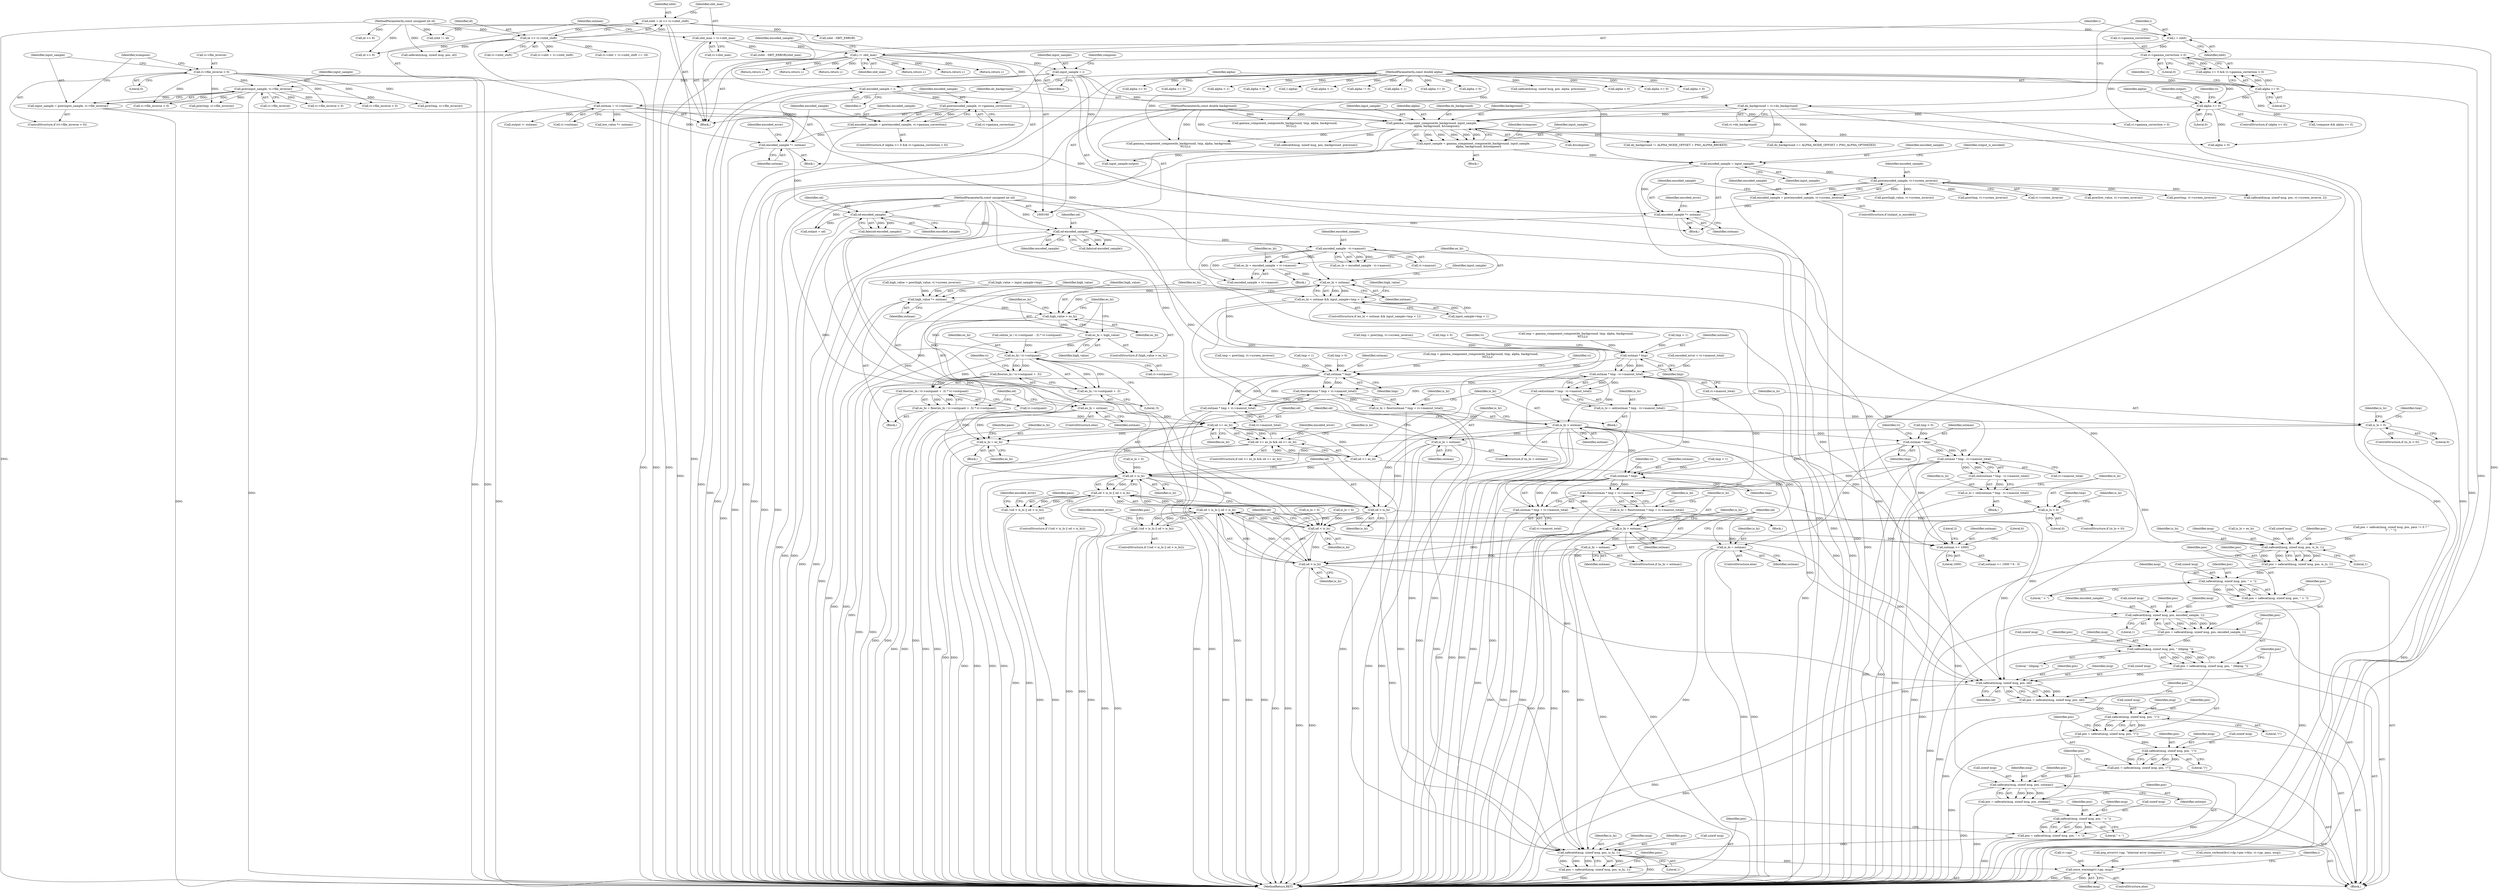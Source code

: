 digraph "0_Android_9d4853418ab2f754c2b63e091c29c5529b8b86ca_43@integer" {
"1000586" [label="(Call,es_hi = encoded_sample + vi->maxout)"];
"1000527" [label="(Call,encoded_sample - vi->maxout)"];
"1000403" [label="(Call,od-encoded_sample)"];
"1000164" [label="(MethodParameterIn,const unsigned int od)"];
"1000230" [label="(Call,od-encoded_sample)"];
"1000224" [label="(Call,encoded_sample *= outmax)"];
"1000183" [label="(Call,outmax = vi->outmax)"];
"1000217" [label="(Call,encoded_sample = pow(encoded_sample, vi->gamma_correction))"];
"1000219" [label="(Call,pow(encoded_sample, vi->gamma_correction))"];
"1000203" [label="(Call,encoded_sample = i)"];
"1000198" [label="(Call,i /= sbit_max)"];
"1000177" [label="(Call,sbit_max = vi->sbit_max)"];
"1000195" [label="(Call,i = isbit)"];
"1000169" [label="(Call,isbit = id >> vi->isbit_shift)"];
"1000171" [label="(Call,id >> vi->isbit_shift)"];
"1000163" [label="(MethodParameterIn,const unsigned int id)"];
"1000212" [label="(Call,vi->gamma_correction > 0)"];
"1000397" [label="(Call,encoded_sample *= outmax)"];
"1000390" [label="(Call,encoded_sample = pow(encoded_sample, vi->screen_inverse))"];
"1000392" [label="(Call,pow(encoded_sample, vi->screen_inverse))"];
"1000385" [label="(Call,encoded_sample = input_sample)"];
"1000308" [label="(Call,input_sample = gamma_component_compose(do_background, input_sample,\n            alpha, background, &tcompose))"];
"1000310" [label="(Call,gamma_component_compose(do_background, input_sample,\n            alpha, background, &tcompose))"];
"1000189" [label="(Call,do_background = vi->do_background)"];
"1000298" [label="(Call,input_sample = pow(input_sample, vi->file_inverse))"];
"1000300" [label="(Call,pow(input_sample, vi->file_inverse))"];
"1000264" [label="(Call,input_sample = i)"];
"1000293" [label="(Call,vi->file_inverse > 0)"];
"1000287" [label="(Call,alpha >= 0)"];
"1000209" [label="(Call,alpha >= 0)"];
"1000165" [label="(MethodParameterIn,const double alpha)"];
"1000166" [label="(MethodParameterIn,const double background)"];
"1000595" [label="(Call,es_hi < outmax)"];
"1000594" [label="(Call,es_hi < outmax && input_sample+tmp < 1)"];
"1000619" [label="(Call,high_value *= outmax)"];
"1000623" [label="(Call,high_value > es_hi)"];
"1000626" [label="(Call,es_hi = high_value)"];
"1000634" [label="(Call,es_hi / vi->outquant)"];
"1000632" [label="(Call,floor(es_hi / vi->outquant + .5))"];
"1000631" [label="(Call,floor(es_hi / vi->outquant + .5) * vi->outquant)"];
"1000629" [label="(Call,es_hi = floor(es_hi / vi->outquant + .5) * vi->outquant)"];
"1000652" [label="(Call,od <= es_hi)"];
"1000648" [label="(Call,od >= es_lo && od <= es_hi)"];
"1000676" [label="(Call,is_hi = es_hi)"];
"1001572" [label="(Call,safecatd(msg, sizeof msg, pos, is_hi, 1))"];
"1001570" [label="(Call,pos = safecatd(msg, sizeof msg, pos, is_hi, 1))"];
"1001586" [label="(Call,store_warning(vi->pp, msg))"];
"1000857" [label="(Call,od < is_lo)"];
"1000856" [label="(Call,od < is_lo || od > is_hi)"];
"1000855" [label="(Call,!(od < is_lo || od > is_hi))"];
"1000976" [label="(Call,od < is_lo || od > is_hi)"];
"1000975" [label="(Call,!(od < is_lo || od > is_hi))"];
"1000860" [label="(Call,od > is_hi)"];
"1000977" [label="(Call,od < is_lo)"];
"1000980" [label="(Call,od > is_hi)"];
"1001532" [label="(Call,safecatn(msg, sizeof msg, pos, od))"];
"1001530" [label="(Call,pos = safecatn(msg, sizeof msg, pos, od))"];
"1001540" [label="(Call,safecat(msg, sizeof msg, pos, \")\"))"];
"1001538" [label="(Call,pos = safecat(msg, sizeof msg, pos, \")\"))"];
"1001548" [label="(Call,safecat(msg, sizeof msg, pos, \"/\"))"];
"1001546" [label="(Call,pos = safecat(msg, sizeof msg, pos, \"/\"))"];
"1001556" [label="(Call,safecatn(msg, sizeof msg, pos, outmax))"];
"1001554" [label="(Call,pos = safecatn(msg, sizeof msg, pos, outmax))"];
"1001564" [label="(Call,safecat(msg, sizeof msg, pos, \" < \"))"];
"1001562" [label="(Call,pos = safecat(msg, sizeof msg, pos, \" < \"))"];
"1001498" [label="(Call,safecatd(msg, sizeof msg, pos, is_lo, 1))"];
"1001496" [label="(Call,pos = safecatd(msg, sizeof msg, pos, is_lo, 1))"];
"1001507" [label="(Call,safecat(msg, sizeof msg, pos, \" < \"))"];
"1001505" [label="(Call,pos = safecat(msg, sizeof msg, pos, \" < \"))"];
"1001515" [label="(Call,safecatd(msg, sizeof msg, pos, encoded_sample, 1))"];
"1001513" [label="(Call,pos = safecatd(msg, sizeof msg, pos, encoded_sample, 1))"];
"1001524" [label="(Call,safecat(msg, sizeof msg, pos, \" (libpng: \"))"];
"1001522" [label="(Call,pos = safecat(msg, sizeof msg, pos, \" (libpng: \"))"];
"1000633" [label="(Call,es_hi / vi->outquant + .5)"];
"1000644" [label="(Call,es_hi = outmax)"];
"1000763" [label="(Call,outmax * tmp)"];
"1000762" [label="(Call,outmax * tmp - vi->maxout_total)"];
"1000761" [label="(Call,ceil(outmax * tmp - vi->maxout_total))"];
"1000759" [label="(Call,is_lo = ceil(outmax * tmp - vi->maxout_total))"];
"1000770" [label="(Call,is_lo < 0)"];
"1000839" [label="(Call,floor(outmax * tmp + vi->maxout_total))"];
"1000837" [label="(Call,is_hi = floor(outmax * tmp + vi->maxout_total))"];
"1000848" [label="(Call,is_hi > outmax)"];
"1000851" [label="(Call,is_hi = outmax)"];
"1000922" [label="(Call,outmax * tmp)"];
"1000921" [label="(Call,outmax * tmp - vi->maxout_total)"];
"1000920" [label="(Call,ceil(outmax * tmp - vi->maxout_total))"];
"1000918" [label="(Call,is_lo = ceil(outmax * tmp - vi->maxout_total))"];
"1000929" [label="(Call,is_lo < 0)"];
"1000955" [label="(Call,floor(outmax * tmp + vi->maxout_total))"];
"1000953" [label="(Call,is_hi = floor(outmax * tmp + vi->maxout_total))"];
"1000964" [label="(Call,is_hi > outmax)"];
"1000967" [label="(Call,is_hi = outmax)"];
"1001005" [label="(Call,outmax >= 1000)"];
"1000956" [label="(Call,outmax * tmp + vi->maxout_total)"];
"1000957" [label="(Call,outmax * tmp)"];
"1000971" [label="(Call,is_hi = outmax)"];
"1000840" [label="(Call,outmax * tmp + vi->maxout_total)"];
"1000841" [label="(Call,outmax * tmp)"];
"1001505" [label="(Call,pos = safecat(msg, sizeof msg, pos, \" < \"))"];
"1000612" [label="(Call,high_value = pow(high_value, vi->screen_inverse))"];
"1000598" [label="(Call,input_sample+tmp < 1)"];
"1000979" [label="(Identifier,is_lo)"];
"1000191" [label="(Call,vi->do_background)"];
"1001112" [label="(Call,isbit != id)"];
"1000639" [label="(Literal,.5)"];
"1001520" [label="(Identifier,encoded_sample)"];
"1001591" [label="(Return,return i;)"];
"1000830" [label="(Call,tmp = pow(tmp, vi->screen_inverse))"];
"1000963" [label="(ControlStructure,if (is_hi > outmax))"];
"1000196" [label="(Identifier,i)"];
"1000391" [label="(Identifier,encoded_sample)"];
"1001004" [label="(Call,outmax >= 1000 ? 6 : 3)"];
"1000614" [label="(Call,pow(high_value, vi->screen_inverse))"];
"1001047" [label="(Call,alpha < 1)"];
"1000183" [label="(Call,outmax = vi->outmax)"];
"1000212" [label="(Call,vi->gamma_correction > 0)"];
"1000436" [label="(Return,return i;)"];
"1000306" [label="(Identifier,tcompose)"];
"1000734" [label="(Call,tmp = gamma_component_compose(do_background, tmp, alpha, background,\n               NULL))"];
"1000674" [label="(Identifier,is_lo)"];
"1000300" [label="(Call,pow(input_sample, vi->file_inverse))"];
"1000847" [label="(ControlStructure,if (is_hi > outmax))"];
"1001542" [label="(Call,sizeof msg)"];
"1000759" [label="(Call,is_lo = ceil(outmax * tmp - vi->maxout_total))"];
"1000959" [label="(Identifier,tmp)"];
"1000961" [label="(Identifier,vi)"];
"1000621" [label="(Identifier,outmax)"];
"1000636" [label="(Call,vi->outquant)"];
"1000986" [label="(Identifier,encoded_error)"];
"1001515" [label="(Call,safecatd(msg, sizeof msg, pos, encoded_sample, 1))"];
"1000367" [label="(Call,alpha > 0)"];
"1000968" [label="(Identifier,is_hi)"];
"1000167" [label="(Block,)"];
"1000205" [label="(Identifier,i)"];
"1000318" [label="(Identifier,tcompose)"];
"1000971" [label="(Call,is_hi = outmax)"];
"1000164" [label="(MethodParameterIn,const unsigned int od)"];
"1000190" [label="(Identifier,do_background)"];
"1001587" [label="(Call,vi->pp)"];
"1000221" [label="(Call,vi->gamma_correction)"];
"1001586" [label="(Call,store_warning(vi->pp, msg))"];
"1000975" [label="(Call,!(od < is_lo || od > is_hi))"];
"1000662" [label="(Return,return i;)"];
"1000387" [label="(Identifier,input_sample)"];
"1000762" [label="(Call,outmax * tmp - vi->maxout_total)"];
"1000302" [label="(Call,vi->file_inverse)"];
"1000773" [label="(Call,is_lo = 0)"];
"1000424" [label="(Call,encoded_error < vi->maxout_total)"];
"1001593" [label="(MethodReturn,RET)"];
"1000622" [label="(ControlStructure,if (high_value > es_hi))"];
"1001266" [label="(Call,safecatd(msg, sizeof msg, pos, background, precision))"];
"1000957" [label="(Call,outmax * tmp)"];
"1000169" [label="(Call,isbit = id >> vi->isbit_shift)"];
"1000827" [label="(Call,tmp < 1)"];
"1000861" [label="(Identifier,od)"];
"1000926" [label="(Identifier,vi)"];
"1000650" [label="(Identifier,od)"];
"1000195" [label="(Call,i = isbit)"];
"1001569" [label="(Literal,\" < \")"];
"1000866" [label="(Identifier,encoded_error)"];
"1000218" [label="(Identifier,encoded_sample)"];
"1000325" [label="(Call,output /= outmax)"];
"1001513" [label="(Call,pos = safecatd(msg, sizeof msg, pos, encoded_sample, 1))"];
"1001517" [label="(Call,sizeof msg)"];
"1000914" [label="(Call,tmp > 0)"];
"1000832" [label="(Call,pow(tmp, vi->screen_inverse))"];
"1000953" [label="(Call,is_hi = floor(outmax * tmp + vi->maxout_total))"];
"1000197" [label="(Identifier,isbit)"];
"1000749" [label="(Call,tmp < 1)"];
"1000265" [label="(Identifier,input_sample)"];
"1001536" [label="(Identifier,pos)"];
"1000760" [label="(Identifier,is_lo)"];
"1000848" [label="(Call,is_hi > outmax)"];
"1000672" [label="(Block,)"];
"1000859" [label="(Identifier,is_lo)"];
"1000838" [label="(Identifier,is_hi)"];
"1000918" [label="(Call,is_lo = ceil(outmax * tmp - vi->maxout_total))"];
"1000908" [label="(Call,id >> 8)"];
"1000210" [label="(Identifier,alpha)"];
"1000593" [label="(ControlStructure,if (es_hi < outmax && input_sample+tmp < 1))"];
"1000943" [label="(Call,id >> 8)"];
"1000928" [label="(ControlStructure,if (is_lo < 0))"];
"1000404" [label="(Identifier,od)"];
"1000178" [label="(Identifier,sbit_max)"];
"1000658" [label="(Identifier,encoded_error)"];
"1000952" [label="(Block,)"];
"1001288" [label="(Call,1-alpha)"];
"1001522" [label="(Call,pos = safecat(msg, sizeof msg, pos, \" (libpng: \"))"];
"1001568" [label="(Identifier,pos)"];
"1001577" [label="(Identifier,is_hi)"];
"1000171" [label="(Call,id >> vi->isbit_shift)"];
"1000362" [label="(Call,alpha < 1)"];
"1000764" [label="(Identifier,outmax)"];
"1000405" [label="(Identifier,encoded_sample)"];
"1000678" [label="(Identifier,es_hi)"];
"1001531" [label="(Identifier,pos)"];
"1000851" [label="(Call,is_hi = outmax)"];
"1000393" [label="(Identifier,encoded_sample)"];
"1000923" [label="(Identifier,outmax)"];
"1000266" [label="(Identifier,i)"];
"1000179" [label="(Call,vi->sbit_max)"];
"1000394" [label="(Call,vi->screen_inverse)"];
"1000931" [label="(Literal,0)"];
"1000654" [label="(Identifier,es_hi)"];
"1000229" [label="(Call,fabs(od-encoded_sample))"];
"1000529" [label="(Call,vi->maxout)"];
"1000605" [label="(Call,high_value = input_sample+tmp)"];
"1000625" [label="(Identifier,es_hi)"];
"1001504" [label="(Literal,1)"];
"1000390" [label="(Call,encoded_sample = pow(encoded_sample, vi->screen_inverse))"];
"1000917" [label="(Block,)"];
"1000312" [label="(Identifier,input_sample)"];
"1001191" [label="(Call,vi->file_inverse > 0)"];
"1001511" [label="(Identifier,pos)"];
"1001541" [label="(Identifier,msg)"];
"1000853" [label="(Identifier,outmax)"];
"1001483" [label="(Call,pos = safecat(msg, sizeof msg, pos, pass != 0 ? \"\n\t\" : \" \"))"];
"1001498" [label="(Call,safecatd(msg, sizeof msg, pos, is_lo, 1))"];
"1000293" [label="(Call,vi->file_inverse > 0)"];
"1000676" [label="(Call,is_hi = es_hi)"];
"1000570" [label="(Call,ceil(es_lo / vi->outquant - .5) * vi->outquant)"];
"1000185" [label="(Call,vi->outmax)"];
"1001563" [label="(Identifier,pos)"];
"1001506" [label="(Identifier,pos)"];
"1000288" [label="(Identifier,alpha)"];
"1001007" [label="(Literal,1000)"];
"1000649" [label="(Call,od >= es_lo)"];
"1000177" [label="(Call,sbit_max = vi->sbit_max)"];
"1000925" [label="(Call,vi->maxout_total)"];
"1000286" [label="(ControlStructure,if (alpha >= 0))"];
"1001562" [label="(Call,pos = safecat(msg, sizeof msg, pos, \" < \"))"];
"1000309" [label="(Identifier,input_sample)"];
"1000323" [label="(Identifier,output)"];
"1000752" [label="(Call,tmp = pow(tmp, vi->screen_inverse))"];
"1000399" [label="(Identifier,outmax)"];
"1000746" [label="(Call,tmp > 0)"];
"1000597" [label="(Identifier,outmax)"];
"1001556" [label="(Call,safecatn(msg, sizeof msg, pos, outmax))"];
"1000217" [label="(Call,encoded_sample = pow(encoded_sample, vi->gamma_correction))"];
"1000921" [label="(Call,outmax * tmp - vi->maxout_total)"];
"1000224" [label="(Call,encoded_sample *= outmax)"];
"1000999" [label="(Identifier,pos)"];
"1000295" [label="(Identifier,vi)"];
"1001065" [label="(Call,alpha != 0)"];
"1000225" [label="(Identifier,encoded_sample)"];
"1001060" [label="(Call,alpha < 1)"];
"1000774" [label="(Identifier,is_lo)"];
"1000201" [label="(Block,)"];
"1000606" [label="(Identifier,high_value)"];
"1001503" [label="(Identifier,is_lo)"];
"1001044" [label="(Call,alpha >= 0)"];
"1000558" [label="(Call,low_value *= outmax)"];
"1001571" [label="(Identifier,pos)"];
"1000648" [label="(Call,od >= es_lo && od <= es_hi)"];
"1000264" [label="(Call,input_sample = i)"];
"1000922" [label="(Call,outmax * tmp)"];
"1001075" [label="(Call,png_error(vi->pp, \"internal error (compose)\"))"];
"1000310" [label="(Call,gamma_component_compose(do_background, input_sample,\n            alpha, background, &tcompose))"];
"1001057" [label="(Call,alpha > 0)"];
"1000932" [label="(Call,is_lo = 0)"];
"1000977" [label="(Call,od < is_lo)"];
"1000586" [label="(Call,es_hi = encoded_sample + vi->maxout)"];
"1001548" [label="(Call,safecat(msg, sizeof msg, pos, \"/\"))"];
"1001009" [label="(Literal,3)"];
"1000388" [label="(ControlStructure,if (output_is_encoded))"];
"1000766" [label="(Call,vi->maxout_total)"];
"1000653" [label="(Identifier,od)"];
"1000936" [label="(Call,is_lo = 0)"];
"1001496" [label="(Call,pos = safecatd(msg, sizeof msg, pos, is_lo, 1))"];
"1000980" [label="(Call,od > is_hi)"];
"1000857" [label="(Call,od < is_lo)"];
"1000262" [label="(Block,)"];
"1001391" [label="(Call,!compose && alpha >= 0)"];
"1000289" [label="(Literal,0)"];
"1001499" [label="(Identifier,msg)"];
"1001469" [label="(Call,store_verbose(&vi->dp->pm->this, vi->pp, pass, msg))"];
"1000341" [label="(Call,do_background != ALPHA_MODE_OFFSET + PNG_ALPHA_BROKEN)"];
"1000631" [label="(Call,floor(es_hi / vi->outquant + .5) * vi->outquant)"];
"1000173" [label="(Call,vi->isbit_shift)"];
"1000301" [label="(Identifier,input_sample)"];
"1001553" [label="(Literal,\"/\")"];
"1000336" [label="(Call,alpha < 0)"];
"1000970" [label="(ControlStructure,else)"];
"1000837" [label="(Call,is_hi = floor(outmax * tmp + vi->maxout_total))"];
"1000972" [label="(Identifier,is_hi)"];
"1000919" [label="(Identifier,is_lo)"];
"1000624" [label="(Identifier,high_value)"];
"1000219" [label="(Call,pow(encoded_sample, vi->gamma_correction))"];
"1000824" [label="(Call,tmp > 0)"];
"1001519" [label="(Identifier,pos)"];
"1000357" [label="(Call,do_background == ALPHA_MODE_OFFSET + PNG_ALPHA_OPTIMIZED)"];
"1000163" [label="(MethodParameterIn,const unsigned int id)"];
"1000673" [label="(Call,is_lo = es_lo)"];
"1000960" [label="(Call,vi->maxout_total)"];
"1000392" [label="(Call,pow(encoded_sample, vi->screen_inverse))"];
"1000954" [label="(Identifier,is_hi)"];
"1001555" [label="(Identifier,pos)"];
"1000232" [label="(Identifier,encoded_sample)"];
"1001530" [label="(Call,pos = safecatn(msg, sizeof msg, pos, od))"];
"1000297" [label="(Literal,0)"];
"1000772" [label="(Literal,0)"];
"1000854" [label="(ControlStructure,if (!(od < is_lo || od > is_hi)))"];
"1000398" [label="(Identifier,encoded_sample)"];
"1000230" [label="(Call,od-encoded_sample)"];
"1001516" [label="(Identifier,msg)"];
"1000172" [label="(Identifier,id)"];
"1001235" [label="(Call,safecatd(msg, sizeof msg, pos, alpha, precision))"];
"1000964" [label="(Call,is_hi > outmax)"];
"1000652" [label="(Call,od <= es_hi)"];
"1000843" [label="(Identifier,tmp)"];
"1000840" [label="(Call,outmax * tmp + vi->maxout_total)"];
"1000982" [label="(Identifier,is_hi)"];
"1000228" [label="(Identifier,encoded_error)"];
"1000594" [label="(Call,es_hi < outmax && input_sample+tmp < 1)"];
"1000844" [label="(Call,vi->maxout_total)"];
"1000166" [label="(MethodParameterIn,const double background)"];
"1000627" [label="(Identifier,es_hi)"];
"1000528" [label="(Identifier,encoded_sample)"];
"1000895" [label="(Call,vi->sbit + vi->isbit_shift)"];
"1000978" [label="(Identifier,od)"];
"1000973" [label="(Identifier,outmax)"];
"1000203" [label="(Call,encoded_sample = i)"];
"1000881" [label="(Call,alpha < 0)"];
"1001507" [label="(Call,safecat(msg, sizeof msg, pos, \" < \"))"];
"1000761" [label="(Call,ceil(outmax * tmp - vi->maxout_total))"];
"1001533" [label="(Identifier,msg)"];
"1000842" [label="(Identifier,outmax)"];
"1000767" [label="(Identifier,vi)"];
"1001528" [label="(Identifier,pos)"];
"1000260" [label="(Return,return i;)"];
"1000184" [label="(Identifier,outmax)"];
"1000769" [label="(ControlStructure,if (is_lo < 0))"];
"1000588" [label="(Call,encoded_sample + vi->maxout)"];
"1000715" [label="(Call,alpha >= 0)"];
"1000313" [label="(Identifier,alpha)"];
"1000933" [label="(Identifier,is_lo)"];
"1000287" [label="(Call,alpha >= 0)"];
"1001529" [label="(Literal,\" (libpng: \")"];
"1000770" [label="(Call,is_lo < 0)"];
"1000965" [label="(Identifier,is_hi)"];
"1000797" [label="(Call,vi->file_inverse > 0)"];
"1001549" [label="(Identifier,msg)"];
"1000643" [label="(ControlStructure,else)"];
"1001524" [label="(Call,safecat(msg, sizeof msg, pos, \" (libpng: \"))"];
"1000231" [label="(Identifier,od)"];
"1000634" [label="(Call,es_hi / vi->outquant)"];
"1000630" [label="(Identifier,es_hi)"];
"1000981" [label="(Identifier,od)"];
"1001554" [label="(Call,pos = safecatn(msg, sizeof msg, pos, outmax))"];
"1000812" [label="(Call,tmp = gamma_component_compose(do_background, tmp, alpha, background,\n               NULL))"];
"1000492" [label="(Block,)"];
"1000311" [label="(Identifier,do_background)"];
"1000845" [label="(Identifier,vi)"];
"1000852" [label="(Identifier,is_hi)"];
"1000850" [label="(Identifier,outmax)"];
"1001296" [label="(Call,alpha < 0)"];
"1000619" [label="(Call,high_value *= outmax)"];
"1001573" [label="(Identifier,msg)"];
"1000628" [label="(Identifier,high_value)"];
"1000209" [label="(Call,alpha >= 0)"];
"1001538" [label="(Call,pos = safecat(msg, sizeof msg, pos, \")\"))"];
"1000553" [label="(Call,pow(low_value, vi->screen_inverse))"];
"1001550" [label="(Call,sizeof msg)"];
"1000314" [label="(Identifier,background)"];
"1001547" [label="(Identifier,pos)"];
"1000849" [label="(Identifier,is_hi)"];
"1000322" [label="(Call,output = od)"];
"1001532" [label="(Call,safecatn(msg, sizeof msg, pos, od))"];
"1000600" [label="(Identifier,input_sample)"];
"1000807" [label="(Call,pow(tmp, vi->file_inverse))"];
"1001497" [label="(Identifier,pos)"];
"1000855" [label="(Call,!(od < is_lo || od > is_hi))"];
"1001576" [label="(Identifier,pos)"];
"1001574" [label="(Call,sizeof msg)"];
"1000920" [label="(Call,ceil(outmax * tmp - vi->maxout_total))"];
"1000198" [label="(Call,i /= sbit_max)"];
"1000397" [label="(Call,encoded_sample *= outmax)"];
"1001570" [label="(Call,pos = safecatd(msg, sizeof msg, pos, is_hi, 1))"];
"1000765" [label="(Identifier,tmp)"];
"1000623" [label="(Call,high_value > es_hi)"];
"1000976" [label="(Call,od < is_lo || od > is_hi)"];
"1000386" [label="(Identifier,encoded_sample)"];
"1000894" [label="(Call,vi->sbit + vi->isbit_shift == 16)"];
"1000870" [label="(Return,return i;)"];
"1000924" [label="(Identifier,tmp)"];
"1000754" [label="(Call,pow(tmp, vi->screen_inverse))"];
"1000967" [label="(Call,is_hi = outmax)"];
"1001590" [label="(Identifier,msg)"];
"1001414" [label="(Call,vi->gamma_correction > 0)"];
"1000701" [label="(Call,isbit - SBIT_ERROR)"];
"1001540" [label="(Call,safecat(msg, sizeof msg, pos, \")\"))"];
"1000685" [label="(Identifier,pass)"];
"1000763" [label="(Call,outmax * tmp)"];
"1001537" [label="(Identifier,od)"];
"1001560" [label="(Identifier,pos)"];
"1000858" [label="(Identifier,od)"];
"1001508" [label="(Identifier,msg)"];
"1000929" [label="(Call,is_lo < 0)"];
"1000208" [label="(Call,alpha >= 0 && vi->gamma_correction > 0)"];
"1001564" [label="(Call,safecat(msg, sizeof msg, pos, \" < \"))"];
"1000308" [label="(Call,input_sample = gamma_component_compose(do_background, input_sample,\n            alpha, background, &tcompose))"];
"1001572" [label="(Call,safecatd(msg, sizeof msg, pos, is_hi, 1))"];
"1001558" [label="(Call,sizeof msg)"];
"1000226" [label="(Identifier,outmax)"];
"1000629" [label="(Call,es_hi = floor(es_hi / vi->outquant + .5) * vi->outquant)"];
"1000856" [label="(Call,od < is_lo || od > is_hi)"];
"1001552" [label="(Identifier,pos)"];
"1001525" [label="(Identifier,msg)"];
"1001565" [label="(Identifier,msg)"];
"1001557" [label="(Identifier,msg)"];
"1001005" [label="(Call,outmax >= 1000)"];
"1000644" [label="(Call,es_hi = outmax)"];
"1001363" [label="(Call,safecatd(msg, sizeof msg, pos, vi->screen_inverse, 2))"];
"1000645" [label="(Identifier,es_hi)"];
"1000213" [label="(Call,vi->gamma_correction)"];
"1000199" [label="(Identifier,i)"];
"1000777" [label="(Identifier,tmp)"];
"1000165" [label="(MethodParameterIn,const double alpha)"];
"1000292" [label="(ControlStructure,if (vi->file_inverse > 0))"];
"1000275" [label="(Identifier,compose)"];
"1001500" [label="(Call,sizeof msg)"];
"1000527" [label="(Call,encoded_sample - vi->maxout)"];
"1001585" [label="(ControlStructure,else)"];
"1000966" [label="(Identifier,outmax)"];
"1000930" [label="(Identifier,is_lo)"];
"1000940" [label="(Identifier,tmp)"];
"1000677" [label="(Identifier,is_hi)"];
"1000587" [label="(Identifier,es_hi)"];
"1001523" [label="(Identifier,pos)"];
"1000860" [label="(Call,od > is_hi)"];
"1001581" [label="(Identifier,pass)"];
"1000771" [label="(Identifier,is_lo)"];
"1000595" [label="(Call,es_hi < outmax)"];
"1000603" [label="(Block,)"];
"1000974" [label="(ControlStructure,if (!(od < is_lo || od > is_hi)))"];
"1000736" [label="(Call,gamma_component_compose(do_background, tmp, alpha, background,\n               NULL))"];
"1001509" [label="(Call,sizeof msg)"];
"1000814" [label="(Call,gamma_component_compose(do_background, tmp, alpha, background,\n               NULL))"];
"1001561" [label="(Identifier,outmax)"];
"1001546" [label="(Call,pos = safecat(msg, sizeof msg, pos, \"/\"))"];
"1001521" [label="(Literal,1)"];
"1000294" [label="(Call,vi->file_inverse)"];
"1000793" [label="(Call,alpha >= 0)"];
"1001512" [label="(Literal,\" < \")"];
"1000620" [label="(Identifier,high_value)"];
"1000635" [label="(Identifier,es_hi)"];
"1000719" [label="(Call,vi->file_inverse > 0)"];
"1000211" [label="(Literal,0)"];
"1000170" [label="(Identifier,isbit)"];
"1000647" [label="(ControlStructure,if (od >= es_lo && od <= es_hi))"];
"1001578" [label="(Literal,1)"];
"1000299" [label="(Identifier,input_sample)"];
"1000290" [label="(Block,)"];
"1000958" [label="(Identifier,outmax)"];
"1000862" [label="(Identifier,is_hi)"];
"1001006" [label="(Identifier,outmax)"];
"1000385" [label="(Call,encoded_sample = input_sample)"];
"1000878" [label="(Identifier,pass)"];
"1000596" [label="(Identifier,es_hi)"];
"1000207" [label="(ControlStructure,if (alpha >= 0 && vi->gamma_correction > 0))"];
"1001544" [label="(Identifier,pos)"];
"1000298" [label="(Call,input_sample = pow(input_sample, vi->file_inverse))"];
"1000646" [label="(Identifier,outmax)"];
"1000949" [label="(Call,tmp < 1)"];
"1000403" [label="(Call,od-encoded_sample)"];
"1000401" [label="(Identifier,encoded_error)"];
"1000841" [label="(Call,outmax * tmp)"];
"1000315" [label="(Call,&tcompose)"];
"1000641" [label="(Identifier,vi)"];
"1000189" [label="(Call,do_background = vi->do_background)"];
"1001526" [label="(Call,sizeof msg)"];
"1001534" [label="(Call,sizeof msg)"];
"1000200" [label="(Identifier,sbit_max)"];
"1000729" [label="(Call,pow(tmp, vi->file_inverse))"];
"1000956" [label="(Call,outmax * tmp + vi->maxout_total)"];
"1000633" [label="(Call,es_hi / vi->outquant + .5)"];
"1000220" [label="(Identifier,encoded_sample)"];
"1000700" [label="(Call,(isbit - SBIT_ERROR)/sbit_max)"];
"1000626" [label="(Call,es_hi = high_value)"];
"1000839" [label="(Call,floor(outmax * tmp + vi->maxout_total))"];
"1000969" [label="(Identifier,outmax)"];
"1001394" [label="(Call,alpha >= 0)"];
"1000696" [label="(Block,)"];
"1001539" [label="(Identifier,pos)"];
"1001098" [label="(Call,safecatn(msg, sizeof msg, pos, id))"];
"1000204" [label="(Identifier,encoded_sample)"];
"1000214" [label="(Identifier,vi)"];
"1000216" [label="(Literal,0)"];
"1000402" [label="(Call,fabs(od-encoded_sample))"];
"1000990" [label="(Return,return i;)"];
"1000444" [label="(Call,input_sample-output)"];
"1000525" [label="(Call,es_lo = encoded_sample - vi->maxout)"];
"1001008" [label="(Literal,6)"];
"1001592" [label="(Identifier,i)"];
"1000389" [label="(Identifier,output_is_encoded)"];
"1000632" [label="(Call,floor(es_hi / vi->outquant + .5))"];
"1001545" [label="(Literal,\")\")"];
"1000996" [label="(Block,)"];
"1001502" [label="(Identifier,pos)"];
"1000640" [label="(Call,vi->outquant)"];
"1001514" [label="(Identifier,pos)"];
"1001566" [label="(Call,sizeof msg)"];
"1000955" [label="(Call,floor(outmax * tmp + vi->maxout_total))"];
"1000586" -> "1000492"  [label="AST: "];
"1000586" -> "1000588"  [label="CFG: "];
"1000587" -> "1000586"  [label="AST: "];
"1000588" -> "1000586"  [label="AST: "];
"1000596" -> "1000586"  [label="CFG: "];
"1000586" -> "1001593"  [label="DDG: "];
"1000527" -> "1000586"  [label="DDG: "];
"1000527" -> "1000586"  [label="DDG: "];
"1000586" -> "1000595"  [label="DDG: "];
"1000527" -> "1000525"  [label="AST: "];
"1000527" -> "1000529"  [label="CFG: "];
"1000528" -> "1000527"  [label="AST: "];
"1000529" -> "1000527"  [label="AST: "];
"1000525" -> "1000527"  [label="CFG: "];
"1000527" -> "1000525"  [label="DDG: "];
"1000527" -> "1000525"  [label="DDG: "];
"1000403" -> "1000527"  [label="DDG: "];
"1000527" -> "1000588"  [label="DDG: "];
"1000527" -> "1000588"  [label="DDG: "];
"1000527" -> "1001515"  [label="DDG: "];
"1000403" -> "1000402"  [label="AST: "];
"1000403" -> "1000405"  [label="CFG: "];
"1000404" -> "1000403"  [label="AST: "];
"1000405" -> "1000403"  [label="AST: "];
"1000402" -> "1000403"  [label="CFG: "];
"1000403" -> "1001593"  [label="DDG: "];
"1000403" -> "1001593"  [label="DDG: "];
"1000403" -> "1000402"  [label="DDG: "];
"1000403" -> "1000402"  [label="DDG: "];
"1000164" -> "1000403"  [label="DDG: "];
"1000230" -> "1000403"  [label="DDG: "];
"1000397" -> "1000403"  [label="DDG: "];
"1000403" -> "1000649"  [label="DDG: "];
"1000164" -> "1000160"  [label="AST: "];
"1000164" -> "1001593"  [label="DDG: "];
"1000164" -> "1000230"  [label="DDG: "];
"1000164" -> "1000322"  [label="DDG: "];
"1000164" -> "1000649"  [label="DDG: "];
"1000164" -> "1000652"  [label="DDG: "];
"1000164" -> "1000857"  [label="DDG: "];
"1000164" -> "1000860"  [label="DDG: "];
"1000164" -> "1000977"  [label="DDG: "];
"1000164" -> "1000980"  [label="DDG: "];
"1000164" -> "1001532"  [label="DDG: "];
"1000230" -> "1000229"  [label="AST: "];
"1000230" -> "1000232"  [label="CFG: "];
"1000231" -> "1000230"  [label="AST: "];
"1000232" -> "1000230"  [label="AST: "];
"1000229" -> "1000230"  [label="CFG: "];
"1000230" -> "1001593"  [label="DDG: "];
"1000230" -> "1001593"  [label="DDG: "];
"1000230" -> "1000229"  [label="DDG: "];
"1000230" -> "1000229"  [label="DDG: "];
"1000224" -> "1000230"  [label="DDG: "];
"1000230" -> "1000322"  [label="DDG: "];
"1000224" -> "1000201"  [label="AST: "];
"1000224" -> "1000226"  [label="CFG: "];
"1000225" -> "1000224"  [label="AST: "];
"1000226" -> "1000224"  [label="AST: "];
"1000228" -> "1000224"  [label="CFG: "];
"1000224" -> "1001593"  [label="DDG: "];
"1000183" -> "1000224"  [label="DDG: "];
"1000217" -> "1000224"  [label="DDG: "];
"1000203" -> "1000224"  [label="DDG: "];
"1000183" -> "1000167"  [label="AST: "];
"1000183" -> "1000185"  [label="CFG: "];
"1000184" -> "1000183"  [label="AST: "];
"1000185" -> "1000183"  [label="AST: "];
"1000190" -> "1000183"  [label="CFG: "];
"1000183" -> "1001593"  [label="DDG: "];
"1000183" -> "1000325"  [label="DDG: "];
"1000183" -> "1000397"  [label="DDG: "];
"1000183" -> "1000558"  [label="DDG: "];
"1000183" -> "1000595"  [label="DDG: "];
"1000217" -> "1000207"  [label="AST: "];
"1000217" -> "1000219"  [label="CFG: "];
"1000218" -> "1000217"  [label="AST: "];
"1000219" -> "1000217"  [label="AST: "];
"1000225" -> "1000217"  [label="CFG: "];
"1000217" -> "1001593"  [label="DDG: "];
"1000219" -> "1000217"  [label="DDG: "];
"1000219" -> "1000217"  [label="DDG: "];
"1000219" -> "1000221"  [label="CFG: "];
"1000220" -> "1000219"  [label="AST: "];
"1000221" -> "1000219"  [label="AST: "];
"1000219" -> "1001593"  [label="DDG: "];
"1000203" -> "1000219"  [label="DDG: "];
"1000212" -> "1000219"  [label="DDG: "];
"1000219" -> "1001414"  [label="DDG: "];
"1000203" -> "1000201"  [label="AST: "];
"1000203" -> "1000205"  [label="CFG: "];
"1000204" -> "1000203"  [label="AST: "];
"1000205" -> "1000203"  [label="AST: "];
"1000210" -> "1000203"  [label="CFG: "];
"1000203" -> "1001593"  [label="DDG: "];
"1000198" -> "1000203"  [label="DDG: "];
"1000198" -> "1000167"  [label="AST: "];
"1000198" -> "1000200"  [label="CFG: "];
"1000199" -> "1000198"  [label="AST: "];
"1000200" -> "1000198"  [label="AST: "];
"1000204" -> "1000198"  [label="CFG: "];
"1000198" -> "1001593"  [label="DDG: "];
"1000177" -> "1000198"  [label="DDG: "];
"1000195" -> "1000198"  [label="DDG: "];
"1000198" -> "1000260"  [label="DDG: "];
"1000198" -> "1000264"  [label="DDG: "];
"1000198" -> "1000436"  [label="DDG: "];
"1000198" -> "1000662"  [label="DDG: "];
"1000198" -> "1000870"  [label="DDG: "];
"1000198" -> "1000990"  [label="DDG: "];
"1000198" -> "1001591"  [label="DDG: "];
"1000177" -> "1000167"  [label="AST: "];
"1000177" -> "1000179"  [label="CFG: "];
"1000178" -> "1000177"  [label="AST: "];
"1000179" -> "1000177"  [label="AST: "];
"1000184" -> "1000177"  [label="CFG: "];
"1000177" -> "1001593"  [label="DDG: "];
"1000177" -> "1000700"  [label="DDG: "];
"1000195" -> "1000167"  [label="AST: "];
"1000195" -> "1000197"  [label="CFG: "];
"1000196" -> "1000195"  [label="AST: "];
"1000197" -> "1000195"  [label="AST: "];
"1000199" -> "1000195"  [label="CFG: "];
"1000195" -> "1001593"  [label="DDG: "];
"1000169" -> "1000195"  [label="DDG: "];
"1000169" -> "1000167"  [label="AST: "];
"1000169" -> "1000171"  [label="CFG: "];
"1000170" -> "1000169"  [label="AST: "];
"1000171" -> "1000169"  [label="AST: "];
"1000178" -> "1000169"  [label="CFG: "];
"1000169" -> "1001593"  [label="DDG: "];
"1000171" -> "1000169"  [label="DDG: "];
"1000171" -> "1000169"  [label="DDG: "];
"1000169" -> "1000701"  [label="DDG: "];
"1000169" -> "1001112"  [label="DDG: "];
"1000171" -> "1000173"  [label="CFG: "];
"1000172" -> "1000171"  [label="AST: "];
"1000173" -> "1000171"  [label="AST: "];
"1000171" -> "1001593"  [label="DDG: "];
"1000171" -> "1001593"  [label="DDG: "];
"1000163" -> "1000171"  [label="DDG: "];
"1000171" -> "1000894"  [label="DDG: "];
"1000171" -> "1000895"  [label="DDG: "];
"1000171" -> "1000908"  [label="DDG: "];
"1000171" -> "1001098"  [label="DDG: "];
"1000163" -> "1000160"  [label="AST: "];
"1000163" -> "1001593"  [label="DDG: "];
"1000163" -> "1000908"  [label="DDG: "];
"1000163" -> "1000943"  [label="DDG: "];
"1000163" -> "1001098"  [label="DDG: "];
"1000163" -> "1001112"  [label="DDG: "];
"1000212" -> "1000208"  [label="AST: "];
"1000212" -> "1000216"  [label="CFG: "];
"1000213" -> "1000212"  [label="AST: "];
"1000216" -> "1000212"  [label="AST: "];
"1000208" -> "1000212"  [label="CFG: "];
"1000212" -> "1001593"  [label="DDG: "];
"1000212" -> "1000208"  [label="DDG: "];
"1000212" -> "1000208"  [label="DDG: "];
"1000212" -> "1001414"  [label="DDG: "];
"1000397" -> "1000262"  [label="AST: "];
"1000397" -> "1000399"  [label="CFG: "];
"1000398" -> "1000397"  [label="AST: "];
"1000399" -> "1000397"  [label="AST: "];
"1000401" -> "1000397"  [label="CFG: "];
"1000397" -> "1001593"  [label="DDG: "];
"1000390" -> "1000397"  [label="DDG: "];
"1000385" -> "1000397"  [label="DDG: "];
"1000390" -> "1000388"  [label="AST: "];
"1000390" -> "1000392"  [label="CFG: "];
"1000391" -> "1000390"  [label="AST: "];
"1000392" -> "1000390"  [label="AST: "];
"1000398" -> "1000390"  [label="CFG: "];
"1000390" -> "1001593"  [label="DDG: "];
"1000392" -> "1000390"  [label="DDG: "];
"1000392" -> "1000390"  [label="DDG: "];
"1000392" -> "1000394"  [label="CFG: "];
"1000393" -> "1000392"  [label="AST: "];
"1000394" -> "1000392"  [label="AST: "];
"1000392" -> "1001593"  [label="DDG: "];
"1000385" -> "1000392"  [label="DDG: "];
"1000392" -> "1000553"  [label="DDG: "];
"1000392" -> "1000614"  [label="DDG: "];
"1000392" -> "1000754"  [label="DDG: "];
"1000392" -> "1000832"  [label="DDG: "];
"1000392" -> "1001363"  [label="DDG: "];
"1000385" -> "1000262"  [label="AST: "];
"1000385" -> "1000387"  [label="CFG: "];
"1000386" -> "1000385"  [label="AST: "];
"1000387" -> "1000385"  [label="AST: "];
"1000389" -> "1000385"  [label="CFG: "];
"1000385" -> "1001593"  [label="DDG: "];
"1000308" -> "1000385"  [label="DDG: "];
"1000264" -> "1000385"  [label="DDG: "];
"1000308" -> "1000290"  [label="AST: "];
"1000308" -> "1000310"  [label="CFG: "];
"1000309" -> "1000308"  [label="AST: "];
"1000310" -> "1000308"  [label="AST: "];
"1000318" -> "1000308"  [label="CFG: "];
"1000308" -> "1001593"  [label="DDG: "];
"1000310" -> "1000308"  [label="DDG: "];
"1000310" -> "1000308"  [label="DDG: "];
"1000310" -> "1000308"  [label="DDG: "];
"1000310" -> "1000308"  [label="DDG: "];
"1000310" -> "1000308"  [label="DDG: "];
"1000308" -> "1000444"  [label="DDG: "];
"1000310" -> "1000315"  [label="CFG: "];
"1000311" -> "1000310"  [label="AST: "];
"1000312" -> "1000310"  [label="AST: "];
"1000313" -> "1000310"  [label="AST: "];
"1000314" -> "1000310"  [label="AST: "];
"1000315" -> "1000310"  [label="AST: "];
"1000310" -> "1001593"  [label="DDG: "];
"1000310" -> "1001593"  [label="DDG: "];
"1000189" -> "1000310"  [label="DDG: "];
"1000298" -> "1000310"  [label="DDG: "];
"1000264" -> "1000310"  [label="DDG: "];
"1000287" -> "1000310"  [label="DDG: "];
"1000165" -> "1000310"  [label="DDG: "];
"1000166" -> "1000310"  [label="DDG: "];
"1000310" -> "1000336"  [label="DDG: "];
"1000310" -> "1000341"  [label="DDG: "];
"1000310" -> "1000357"  [label="DDG: "];
"1000310" -> "1000736"  [label="DDG: "];
"1000310" -> "1001266"  [label="DDG: "];
"1000189" -> "1000167"  [label="AST: "];
"1000189" -> "1000191"  [label="CFG: "];
"1000190" -> "1000189"  [label="AST: "];
"1000191" -> "1000189"  [label="AST: "];
"1000196" -> "1000189"  [label="CFG: "];
"1000189" -> "1001593"  [label="DDG: "];
"1000189" -> "1001593"  [label="DDG: "];
"1000189" -> "1000341"  [label="DDG: "];
"1000189" -> "1000357"  [label="DDG: "];
"1000298" -> "1000292"  [label="AST: "];
"1000298" -> "1000300"  [label="CFG: "];
"1000299" -> "1000298"  [label="AST: "];
"1000300" -> "1000298"  [label="AST: "];
"1000306" -> "1000298"  [label="CFG: "];
"1000298" -> "1001593"  [label="DDG: "];
"1000300" -> "1000298"  [label="DDG: "];
"1000300" -> "1000298"  [label="DDG: "];
"1000300" -> "1000302"  [label="CFG: "];
"1000301" -> "1000300"  [label="AST: "];
"1000302" -> "1000300"  [label="AST: "];
"1000300" -> "1001593"  [label="DDG: "];
"1000264" -> "1000300"  [label="DDG: "];
"1000293" -> "1000300"  [label="DDG: "];
"1000300" -> "1000719"  [label="DDG: "];
"1000300" -> "1000729"  [label="DDG: "];
"1000300" -> "1000797"  [label="DDG: "];
"1000300" -> "1000807"  [label="DDG: "];
"1000300" -> "1001191"  [label="DDG: "];
"1000264" -> "1000262"  [label="AST: "];
"1000264" -> "1000266"  [label="CFG: "];
"1000265" -> "1000264"  [label="AST: "];
"1000266" -> "1000264"  [label="AST: "];
"1000275" -> "1000264"  [label="CFG: "];
"1000264" -> "1001593"  [label="DDG: "];
"1000264" -> "1000444"  [label="DDG: "];
"1000293" -> "1000292"  [label="AST: "];
"1000293" -> "1000297"  [label="CFG: "];
"1000294" -> "1000293"  [label="AST: "];
"1000297" -> "1000293"  [label="AST: "];
"1000299" -> "1000293"  [label="CFG: "];
"1000306" -> "1000293"  [label="CFG: "];
"1000293" -> "1001593"  [label="DDG: "];
"1000293" -> "1001593"  [label="DDG: "];
"1000293" -> "1000719"  [label="DDG: "];
"1000293" -> "1000729"  [label="DDG: "];
"1000293" -> "1000797"  [label="DDG: "];
"1000293" -> "1000807"  [label="DDG: "];
"1000293" -> "1001191"  [label="DDG: "];
"1000287" -> "1000286"  [label="AST: "];
"1000287" -> "1000289"  [label="CFG: "];
"1000288" -> "1000287"  [label="AST: "];
"1000289" -> "1000287"  [label="AST: "];
"1000295" -> "1000287"  [label="CFG: "];
"1000323" -> "1000287"  [label="CFG: "];
"1000287" -> "1001593"  [label="DDG: "];
"1000209" -> "1000287"  [label="DDG: "];
"1000165" -> "1000287"  [label="DDG: "];
"1000287" -> "1000336"  [label="DDG: "];
"1000287" -> "1001391"  [label="DDG: "];
"1000209" -> "1000208"  [label="AST: "];
"1000209" -> "1000211"  [label="CFG: "];
"1000210" -> "1000209"  [label="AST: "];
"1000211" -> "1000209"  [label="AST: "];
"1000214" -> "1000209"  [label="CFG: "];
"1000208" -> "1000209"  [label="CFG: "];
"1000209" -> "1001593"  [label="DDG: "];
"1000209" -> "1000208"  [label="DDG: "];
"1000209" -> "1000208"  [label="DDG: "];
"1000165" -> "1000209"  [label="DDG: "];
"1000165" -> "1000160"  [label="AST: "];
"1000165" -> "1001593"  [label="DDG: "];
"1000165" -> "1000336"  [label="DDG: "];
"1000165" -> "1000362"  [label="DDG: "];
"1000165" -> "1000367"  [label="DDG: "];
"1000165" -> "1000715"  [label="DDG: "];
"1000165" -> "1000736"  [label="DDG: "];
"1000165" -> "1000793"  [label="DDG: "];
"1000165" -> "1000814"  [label="DDG: "];
"1000165" -> "1000881"  [label="DDG: "];
"1000165" -> "1001044"  [label="DDG: "];
"1000165" -> "1001047"  [label="DDG: "];
"1000165" -> "1001057"  [label="DDG: "];
"1000165" -> "1001060"  [label="DDG: "];
"1000165" -> "1001065"  [label="DDG: "];
"1000165" -> "1001235"  [label="DDG: "];
"1000165" -> "1001288"  [label="DDG: "];
"1000165" -> "1001296"  [label="DDG: "];
"1000165" -> "1001394"  [label="DDG: "];
"1000166" -> "1000160"  [label="AST: "];
"1000166" -> "1001593"  [label="DDG: "];
"1000166" -> "1000736"  [label="DDG: "];
"1000166" -> "1000814"  [label="DDG: "];
"1000166" -> "1001266"  [label="DDG: "];
"1000595" -> "1000594"  [label="AST: "];
"1000595" -> "1000597"  [label="CFG: "];
"1000596" -> "1000595"  [label="AST: "];
"1000597" -> "1000595"  [label="AST: "];
"1000600" -> "1000595"  [label="CFG: "];
"1000594" -> "1000595"  [label="CFG: "];
"1000595" -> "1000594"  [label="DDG: "];
"1000595" -> "1000594"  [label="DDG: "];
"1000595" -> "1000619"  [label="DDG: "];
"1000595" -> "1000623"  [label="DDG: "];
"1000595" -> "1000644"  [label="DDG: "];
"1000595" -> "1000763"  [label="DDG: "];
"1000595" -> "1001005"  [label="DDG: "];
"1000594" -> "1000593"  [label="AST: "];
"1000594" -> "1000598"  [label="CFG: "];
"1000598" -> "1000594"  [label="AST: "];
"1000606" -> "1000594"  [label="CFG: "];
"1000645" -> "1000594"  [label="CFG: "];
"1000594" -> "1001593"  [label="DDG: "];
"1000594" -> "1001593"  [label="DDG: "];
"1000594" -> "1001593"  [label="DDG: "];
"1000598" -> "1000594"  [label="DDG: "];
"1000598" -> "1000594"  [label="DDG: "];
"1000619" -> "1000603"  [label="AST: "];
"1000619" -> "1000621"  [label="CFG: "];
"1000620" -> "1000619"  [label="AST: "];
"1000621" -> "1000619"  [label="AST: "];
"1000624" -> "1000619"  [label="CFG: "];
"1000619" -> "1001593"  [label="DDG: "];
"1000612" -> "1000619"  [label="DDG: "];
"1000605" -> "1000619"  [label="DDG: "];
"1000619" -> "1000623"  [label="DDG: "];
"1000623" -> "1000622"  [label="AST: "];
"1000623" -> "1000625"  [label="CFG: "];
"1000624" -> "1000623"  [label="AST: "];
"1000625" -> "1000623"  [label="AST: "];
"1000627" -> "1000623"  [label="CFG: "];
"1000630" -> "1000623"  [label="CFG: "];
"1000623" -> "1001593"  [label="DDG: "];
"1000623" -> "1001593"  [label="DDG: "];
"1000623" -> "1000626"  [label="DDG: "];
"1000623" -> "1000634"  [label="DDG: "];
"1000626" -> "1000622"  [label="AST: "];
"1000626" -> "1000628"  [label="CFG: "];
"1000627" -> "1000626"  [label="AST: "];
"1000628" -> "1000626"  [label="AST: "];
"1000630" -> "1000626"  [label="CFG: "];
"1000626" -> "1001593"  [label="DDG: "];
"1000626" -> "1000634"  [label="DDG: "];
"1000634" -> "1000633"  [label="AST: "];
"1000634" -> "1000636"  [label="CFG: "];
"1000635" -> "1000634"  [label="AST: "];
"1000636" -> "1000634"  [label="AST: "];
"1000639" -> "1000634"  [label="CFG: "];
"1000634" -> "1000632"  [label="DDG: "];
"1000634" -> "1000632"  [label="DDG: "];
"1000634" -> "1000633"  [label="DDG: "];
"1000634" -> "1000633"  [label="DDG: "];
"1000570" -> "1000634"  [label="DDG: "];
"1000634" -> "1000631"  [label="DDG: "];
"1000632" -> "1000631"  [label="AST: "];
"1000632" -> "1000633"  [label="CFG: "];
"1000633" -> "1000632"  [label="AST: "];
"1000641" -> "1000632"  [label="CFG: "];
"1000632" -> "1001593"  [label="DDG: "];
"1000632" -> "1000631"  [label="DDG: "];
"1000631" -> "1000629"  [label="AST: "];
"1000631" -> "1000640"  [label="CFG: "];
"1000640" -> "1000631"  [label="AST: "];
"1000629" -> "1000631"  [label="CFG: "];
"1000631" -> "1001593"  [label="DDG: "];
"1000631" -> "1001593"  [label="DDG: "];
"1000631" -> "1000629"  [label="DDG: "];
"1000631" -> "1000629"  [label="DDG: "];
"1000629" -> "1000603"  [label="AST: "];
"1000630" -> "1000629"  [label="AST: "];
"1000650" -> "1000629"  [label="CFG: "];
"1000629" -> "1001593"  [label="DDG: "];
"1000629" -> "1001593"  [label="DDG: "];
"1000629" -> "1000652"  [label="DDG: "];
"1000629" -> "1000676"  [label="DDG: "];
"1000652" -> "1000648"  [label="AST: "];
"1000652" -> "1000654"  [label="CFG: "];
"1000653" -> "1000652"  [label="AST: "];
"1000654" -> "1000652"  [label="AST: "];
"1000648" -> "1000652"  [label="CFG: "];
"1000652" -> "1001593"  [label="DDG: "];
"1000652" -> "1001593"  [label="DDG: "];
"1000652" -> "1000648"  [label="DDG: "];
"1000652" -> "1000648"  [label="DDG: "];
"1000649" -> "1000652"  [label="DDG: "];
"1000644" -> "1000652"  [label="DDG: "];
"1000652" -> "1000676"  [label="DDG: "];
"1000652" -> "1000857"  [label="DDG: "];
"1000652" -> "1001532"  [label="DDG: "];
"1000648" -> "1000647"  [label="AST: "];
"1000648" -> "1000649"  [label="CFG: "];
"1000649" -> "1000648"  [label="AST: "];
"1000658" -> "1000648"  [label="CFG: "];
"1000674" -> "1000648"  [label="CFG: "];
"1000648" -> "1001593"  [label="DDG: "];
"1000648" -> "1001593"  [label="DDG: "];
"1000648" -> "1001593"  [label="DDG: "];
"1000649" -> "1000648"  [label="DDG: "];
"1000649" -> "1000648"  [label="DDG: "];
"1000676" -> "1000672"  [label="AST: "];
"1000676" -> "1000678"  [label="CFG: "];
"1000677" -> "1000676"  [label="AST: "];
"1000678" -> "1000676"  [label="AST: "];
"1000685" -> "1000676"  [label="CFG: "];
"1000676" -> "1001593"  [label="DDG: "];
"1000644" -> "1000676"  [label="DDG: "];
"1000676" -> "1001572"  [label="DDG: "];
"1001572" -> "1001570"  [label="AST: "];
"1001572" -> "1001578"  [label="CFG: "];
"1001573" -> "1001572"  [label="AST: "];
"1001574" -> "1001572"  [label="AST: "];
"1001576" -> "1001572"  [label="AST: "];
"1001577" -> "1001572"  [label="AST: "];
"1001578" -> "1001572"  [label="AST: "];
"1001570" -> "1001572"  [label="CFG: "];
"1001572" -> "1001593"  [label="DDG: "];
"1001572" -> "1001570"  [label="DDG: "];
"1001572" -> "1001570"  [label="DDG: "];
"1001572" -> "1001570"  [label="DDG: "];
"1001572" -> "1001570"  [label="DDG: "];
"1001562" -> "1001572"  [label="DDG: "];
"1000971" -> "1001572"  [label="DDG: "];
"1000848" -> "1001572"  [label="DDG: "];
"1000964" -> "1001572"  [label="DDG: "];
"1000980" -> "1001572"  [label="DDG: "];
"1000851" -> "1001572"  [label="DDG: "];
"1000967" -> "1001572"  [label="DDG: "];
"1000860" -> "1001572"  [label="DDG: "];
"1001572" -> "1001586"  [label="DDG: "];
"1001570" -> "1000996"  [label="AST: "];
"1001571" -> "1001570"  [label="AST: "];
"1001581" -> "1001570"  [label="CFG: "];
"1001570" -> "1001593"  [label="DDG: "];
"1001570" -> "1001593"  [label="DDG: "];
"1001586" -> "1001585"  [label="AST: "];
"1001586" -> "1001590"  [label="CFG: "];
"1001587" -> "1001586"  [label="AST: "];
"1001590" -> "1001586"  [label="AST: "];
"1001592" -> "1001586"  [label="CFG: "];
"1001586" -> "1001593"  [label="DDG: "];
"1001586" -> "1001593"  [label="DDG: "];
"1001586" -> "1001593"  [label="DDG: "];
"1001075" -> "1001586"  [label="DDG: "];
"1001469" -> "1001586"  [label="DDG: "];
"1000857" -> "1000856"  [label="AST: "];
"1000857" -> "1000859"  [label="CFG: "];
"1000858" -> "1000857"  [label="AST: "];
"1000859" -> "1000857"  [label="AST: "];
"1000861" -> "1000857"  [label="CFG: "];
"1000856" -> "1000857"  [label="CFG: "];
"1000857" -> "1001593"  [label="DDG: "];
"1000857" -> "1001593"  [label="DDG: "];
"1000857" -> "1000856"  [label="DDG: "];
"1000857" -> "1000856"  [label="DDG: "];
"1000649" -> "1000857"  [label="DDG: "];
"1000773" -> "1000857"  [label="DDG: "];
"1000770" -> "1000857"  [label="DDG: "];
"1000857" -> "1000860"  [label="DDG: "];
"1000857" -> "1000977"  [label="DDG: "];
"1000857" -> "1001498"  [label="DDG: "];
"1000857" -> "1001532"  [label="DDG: "];
"1000856" -> "1000855"  [label="AST: "];
"1000856" -> "1000860"  [label="CFG: "];
"1000860" -> "1000856"  [label="AST: "];
"1000855" -> "1000856"  [label="CFG: "];
"1000856" -> "1001593"  [label="DDG: "];
"1000856" -> "1001593"  [label="DDG: "];
"1000856" -> "1000855"  [label="DDG: "];
"1000856" -> "1000855"  [label="DDG: "];
"1000860" -> "1000856"  [label="DDG: "];
"1000860" -> "1000856"  [label="DDG: "];
"1000856" -> "1000976"  [label="DDG: "];
"1000855" -> "1000854"  [label="AST: "];
"1000866" -> "1000855"  [label="CFG: "];
"1000878" -> "1000855"  [label="CFG: "];
"1000855" -> "1001593"  [label="DDG: "];
"1000855" -> "1001593"  [label="DDG: "];
"1000976" -> "1000975"  [label="AST: "];
"1000976" -> "1000977"  [label="CFG: "];
"1000976" -> "1000980"  [label="CFG: "];
"1000977" -> "1000976"  [label="AST: "];
"1000980" -> "1000976"  [label="AST: "];
"1000975" -> "1000976"  [label="CFG: "];
"1000976" -> "1001593"  [label="DDG: "];
"1000976" -> "1001593"  [label="DDG: "];
"1000976" -> "1000975"  [label="DDG: "];
"1000976" -> "1000975"  [label="DDG: "];
"1000977" -> "1000976"  [label="DDG: "];
"1000977" -> "1000976"  [label="DDG: "];
"1000980" -> "1000976"  [label="DDG: "];
"1000980" -> "1000976"  [label="DDG: "];
"1000975" -> "1000974"  [label="AST: "];
"1000986" -> "1000975"  [label="CFG: "];
"1000999" -> "1000975"  [label="CFG: "];
"1000975" -> "1001593"  [label="DDG: "];
"1000975" -> "1001593"  [label="DDG: "];
"1000860" -> "1000862"  [label="CFG: "];
"1000861" -> "1000860"  [label="AST: "];
"1000862" -> "1000860"  [label="AST: "];
"1000860" -> "1001593"  [label="DDG: "];
"1000860" -> "1001593"  [label="DDG: "];
"1000848" -> "1000860"  [label="DDG: "];
"1000851" -> "1000860"  [label="DDG: "];
"1000860" -> "1000977"  [label="DDG: "];
"1000860" -> "1001532"  [label="DDG: "];
"1000977" -> "1000979"  [label="CFG: "];
"1000978" -> "1000977"  [label="AST: "];
"1000979" -> "1000977"  [label="AST: "];
"1000981" -> "1000977"  [label="CFG: "];
"1000977" -> "1001593"  [label="DDG: "];
"1000977" -> "1001593"  [label="DDG: "];
"1000936" -> "1000977"  [label="DDG: "];
"1000932" -> "1000977"  [label="DDG: "];
"1000929" -> "1000977"  [label="DDG: "];
"1000977" -> "1000980"  [label="DDG: "];
"1000977" -> "1001498"  [label="DDG: "];
"1000977" -> "1001532"  [label="DDG: "];
"1000980" -> "1000982"  [label="CFG: "];
"1000981" -> "1000980"  [label="AST: "];
"1000982" -> "1000980"  [label="AST: "];
"1000980" -> "1001593"  [label="DDG: "];
"1000980" -> "1001593"  [label="DDG: "];
"1000971" -> "1000980"  [label="DDG: "];
"1000964" -> "1000980"  [label="DDG: "];
"1000967" -> "1000980"  [label="DDG: "];
"1000980" -> "1001532"  [label="DDG: "];
"1001532" -> "1001530"  [label="AST: "];
"1001532" -> "1001537"  [label="CFG: "];
"1001533" -> "1001532"  [label="AST: "];
"1001534" -> "1001532"  [label="AST: "];
"1001536" -> "1001532"  [label="AST: "];
"1001537" -> "1001532"  [label="AST: "];
"1001530" -> "1001532"  [label="CFG: "];
"1001532" -> "1001593"  [label="DDG: "];
"1001532" -> "1001530"  [label="DDG: "];
"1001532" -> "1001530"  [label="DDG: "];
"1001532" -> "1001530"  [label="DDG: "];
"1001522" -> "1001532"  [label="DDG: "];
"1000649" -> "1001532"  [label="DDG: "];
"1001530" -> "1000996"  [label="AST: "];
"1001531" -> "1001530"  [label="AST: "];
"1001539" -> "1001530"  [label="CFG: "];
"1001530" -> "1001593"  [label="DDG: "];
"1001530" -> "1001540"  [label="DDG: "];
"1001540" -> "1001538"  [label="AST: "];
"1001540" -> "1001545"  [label="CFG: "];
"1001541" -> "1001540"  [label="AST: "];
"1001542" -> "1001540"  [label="AST: "];
"1001544" -> "1001540"  [label="AST: "];
"1001545" -> "1001540"  [label="AST: "];
"1001538" -> "1001540"  [label="CFG: "];
"1001540" -> "1001538"  [label="DDG: "];
"1001540" -> "1001538"  [label="DDG: "];
"1001540" -> "1001538"  [label="DDG: "];
"1001538" -> "1000996"  [label="AST: "];
"1001539" -> "1001538"  [label="AST: "];
"1001547" -> "1001538"  [label="CFG: "];
"1001538" -> "1001593"  [label="DDG: "];
"1001538" -> "1001548"  [label="DDG: "];
"1001548" -> "1001546"  [label="AST: "];
"1001548" -> "1001553"  [label="CFG: "];
"1001549" -> "1001548"  [label="AST: "];
"1001550" -> "1001548"  [label="AST: "];
"1001552" -> "1001548"  [label="AST: "];
"1001553" -> "1001548"  [label="AST: "];
"1001546" -> "1001548"  [label="CFG: "];
"1001548" -> "1001546"  [label="DDG: "];
"1001548" -> "1001546"  [label="DDG: "];
"1001548" -> "1001546"  [label="DDG: "];
"1001546" -> "1000996"  [label="AST: "];
"1001547" -> "1001546"  [label="AST: "];
"1001555" -> "1001546"  [label="CFG: "];
"1001546" -> "1001593"  [label="DDG: "];
"1001546" -> "1001556"  [label="DDG: "];
"1001556" -> "1001554"  [label="AST: "];
"1001556" -> "1001561"  [label="CFG: "];
"1001557" -> "1001556"  [label="AST: "];
"1001558" -> "1001556"  [label="AST: "];
"1001560" -> "1001556"  [label="AST: "];
"1001561" -> "1001556"  [label="AST: "];
"1001554" -> "1001556"  [label="CFG: "];
"1001556" -> "1001593"  [label="DDG: "];
"1001556" -> "1001554"  [label="DDG: "];
"1001556" -> "1001554"  [label="DDG: "];
"1001556" -> "1001554"  [label="DDG: "];
"1001005" -> "1001556"  [label="DDG: "];
"1001554" -> "1000996"  [label="AST: "];
"1001555" -> "1001554"  [label="AST: "];
"1001563" -> "1001554"  [label="CFG: "];
"1001554" -> "1001593"  [label="DDG: "];
"1001554" -> "1001564"  [label="DDG: "];
"1001564" -> "1001562"  [label="AST: "];
"1001564" -> "1001569"  [label="CFG: "];
"1001565" -> "1001564"  [label="AST: "];
"1001566" -> "1001564"  [label="AST: "];
"1001568" -> "1001564"  [label="AST: "];
"1001569" -> "1001564"  [label="AST: "];
"1001562" -> "1001564"  [label="CFG: "];
"1001564" -> "1001562"  [label="DDG: "];
"1001564" -> "1001562"  [label="DDG: "];
"1001564" -> "1001562"  [label="DDG: "];
"1001562" -> "1000996"  [label="AST: "];
"1001563" -> "1001562"  [label="AST: "];
"1001571" -> "1001562"  [label="CFG: "];
"1001562" -> "1001593"  [label="DDG: "];
"1001498" -> "1001496"  [label="AST: "];
"1001498" -> "1001504"  [label="CFG: "];
"1001499" -> "1001498"  [label="AST: "];
"1001500" -> "1001498"  [label="AST: "];
"1001502" -> "1001498"  [label="AST: "];
"1001503" -> "1001498"  [label="AST: "];
"1001504" -> "1001498"  [label="AST: "];
"1001496" -> "1001498"  [label="CFG: "];
"1001498" -> "1001593"  [label="DDG: "];
"1001498" -> "1001496"  [label="DDG: "];
"1001498" -> "1001496"  [label="DDG: "];
"1001498" -> "1001496"  [label="DDG: "];
"1001498" -> "1001496"  [label="DDG: "];
"1001483" -> "1001498"  [label="DDG: "];
"1000673" -> "1001498"  [label="DDG: "];
"1001496" -> "1000996"  [label="AST: "];
"1001497" -> "1001496"  [label="AST: "];
"1001506" -> "1001496"  [label="CFG: "];
"1001496" -> "1001593"  [label="DDG: "];
"1001496" -> "1001507"  [label="DDG: "];
"1001507" -> "1001505"  [label="AST: "];
"1001507" -> "1001512"  [label="CFG: "];
"1001508" -> "1001507"  [label="AST: "];
"1001509" -> "1001507"  [label="AST: "];
"1001511" -> "1001507"  [label="AST: "];
"1001512" -> "1001507"  [label="AST: "];
"1001505" -> "1001507"  [label="CFG: "];
"1001507" -> "1001505"  [label="DDG: "];
"1001507" -> "1001505"  [label="DDG: "];
"1001507" -> "1001505"  [label="DDG: "];
"1001505" -> "1000996"  [label="AST: "];
"1001506" -> "1001505"  [label="AST: "];
"1001514" -> "1001505"  [label="CFG: "];
"1001505" -> "1001515"  [label="DDG: "];
"1001515" -> "1001513"  [label="AST: "];
"1001515" -> "1001521"  [label="CFG: "];
"1001516" -> "1001515"  [label="AST: "];
"1001517" -> "1001515"  [label="AST: "];
"1001519" -> "1001515"  [label="AST: "];
"1001520" -> "1001515"  [label="AST: "];
"1001521" -> "1001515"  [label="AST: "];
"1001513" -> "1001515"  [label="CFG: "];
"1001515" -> "1001593"  [label="DDG: "];
"1001515" -> "1001513"  [label="DDG: "];
"1001515" -> "1001513"  [label="DDG: "];
"1001515" -> "1001513"  [label="DDG: "];
"1001515" -> "1001513"  [label="DDG: "];
"1001513" -> "1000996"  [label="AST: "];
"1001514" -> "1001513"  [label="AST: "];
"1001523" -> "1001513"  [label="CFG: "];
"1001513" -> "1001593"  [label="DDG: "];
"1001513" -> "1001524"  [label="DDG: "];
"1001524" -> "1001522"  [label="AST: "];
"1001524" -> "1001529"  [label="CFG: "];
"1001525" -> "1001524"  [label="AST: "];
"1001526" -> "1001524"  [label="AST: "];
"1001528" -> "1001524"  [label="AST: "];
"1001529" -> "1001524"  [label="AST: "];
"1001522" -> "1001524"  [label="CFG: "];
"1001524" -> "1001522"  [label="DDG: "];
"1001524" -> "1001522"  [label="DDG: "];
"1001524" -> "1001522"  [label="DDG: "];
"1001522" -> "1000996"  [label="AST: "];
"1001523" -> "1001522"  [label="AST: "];
"1001531" -> "1001522"  [label="CFG: "];
"1001522" -> "1001593"  [label="DDG: "];
"1000633" -> "1000639"  [label="CFG: "];
"1000639" -> "1000633"  [label="AST: "];
"1000633" -> "1001593"  [label="DDG: "];
"1000644" -> "1000643"  [label="AST: "];
"1000644" -> "1000646"  [label="CFG: "];
"1000645" -> "1000644"  [label="AST: "];
"1000646" -> "1000644"  [label="AST: "];
"1000650" -> "1000644"  [label="CFG: "];
"1000644" -> "1001593"  [label="DDG: "];
"1000644" -> "1001593"  [label="DDG: "];
"1000763" -> "1000762"  [label="AST: "];
"1000763" -> "1000765"  [label="CFG: "];
"1000764" -> "1000763"  [label="AST: "];
"1000765" -> "1000763"  [label="AST: "];
"1000767" -> "1000763"  [label="CFG: "];
"1000763" -> "1000762"  [label="DDG: "];
"1000763" -> "1000762"  [label="DDG: "];
"1000734" -> "1000763"  [label="DDG: "];
"1000746" -> "1000763"  [label="DDG: "];
"1000749" -> "1000763"  [label="DDG: "];
"1000752" -> "1000763"  [label="DDG: "];
"1000763" -> "1000841"  [label="DDG: "];
"1000762" -> "1000761"  [label="AST: "];
"1000762" -> "1000766"  [label="CFG: "];
"1000766" -> "1000762"  [label="AST: "];
"1000761" -> "1000762"  [label="CFG: "];
"1000762" -> "1000761"  [label="DDG: "];
"1000762" -> "1000761"  [label="DDG: "];
"1000424" -> "1000762"  [label="DDG: "];
"1000762" -> "1000839"  [label="DDG: "];
"1000762" -> "1000840"  [label="DDG: "];
"1000762" -> "1000921"  [label="DDG: "];
"1000762" -> "1000955"  [label="DDG: "];
"1000762" -> "1000956"  [label="DDG: "];
"1000761" -> "1000759"  [label="AST: "];
"1000759" -> "1000761"  [label="CFG: "];
"1000761" -> "1001593"  [label="DDG: "];
"1000761" -> "1000759"  [label="DDG: "];
"1000759" -> "1000696"  [label="AST: "];
"1000760" -> "1000759"  [label="AST: "];
"1000771" -> "1000759"  [label="CFG: "];
"1000759" -> "1001593"  [label="DDG: "];
"1000759" -> "1000770"  [label="DDG: "];
"1000770" -> "1000769"  [label="AST: "];
"1000770" -> "1000772"  [label="CFG: "];
"1000771" -> "1000770"  [label="AST: "];
"1000772" -> "1000770"  [label="AST: "];
"1000774" -> "1000770"  [label="CFG: "];
"1000777" -> "1000770"  [label="CFG: "];
"1000770" -> "1001593"  [label="DDG: "];
"1000839" -> "1000837"  [label="AST: "];
"1000839" -> "1000840"  [label="CFG: "];
"1000840" -> "1000839"  [label="AST: "];
"1000837" -> "1000839"  [label="CFG: "];
"1000839" -> "1001593"  [label="DDG: "];
"1000839" -> "1000837"  [label="DDG: "];
"1000841" -> "1000839"  [label="DDG: "];
"1000841" -> "1000839"  [label="DDG: "];
"1000837" -> "1000696"  [label="AST: "];
"1000838" -> "1000837"  [label="AST: "];
"1000849" -> "1000837"  [label="CFG: "];
"1000837" -> "1001593"  [label="DDG: "];
"1000837" -> "1000848"  [label="DDG: "];
"1000848" -> "1000847"  [label="AST: "];
"1000848" -> "1000850"  [label="CFG: "];
"1000849" -> "1000848"  [label="AST: "];
"1000850" -> "1000848"  [label="AST: "];
"1000852" -> "1000848"  [label="CFG: "];
"1000858" -> "1000848"  [label="CFG: "];
"1000848" -> "1001593"  [label="DDG: "];
"1000848" -> "1001593"  [label="DDG: "];
"1000848" -> "1001593"  [label="DDG: "];
"1000841" -> "1000848"  [label="DDG: "];
"1000848" -> "1000851"  [label="DDG: "];
"1000848" -> "1000922"  [label="DDG: "];
"1000848" -> "1000957"  [label="DDG: "];
"1000848" -> "1000971"  [label="DDG: "];
"1000848" -> "1001005"  [label="DDG: "];
"1000851" -> "1000847"  [label="AST: "];
"1000851" -> "1000853"  [label="CFG: "];
"1000852" -> "1000851"  [label="AST: "];
"1000853" -> "1000851"  [label="AST: "];
"1000858" -> "1000851"  [label="CFG: "];
"1000851" -> "1001593"  [label="DDG: "];
"1000851" -> "1001593"  [label="DDG: "];
"1000922" -> "1000921"  [label="AST: "];
"1000922" -> "1000924"  [label="CFG: "];
"1000923" -> "1000922"  [label="AST: "];
"1000924" -> "1000922"  [label="AST: "];
"1000926" -> "1000922"  [label="CFG: "];
"1000922" -> "1000921"  [label="DDG: "];
"1000922" -> "1000921"  [label="DDG: "];
"1000914" -> "1000922"  [label="DDG: "];
"1000922" -> "1000957"  [label="DDG: "];
"1000922" -> "1000971"  [label="DDG: "];
"1000922" -> "1001005"  [label="DDG: "];
"1000921" -> "1000920"  [label="AST: "];
"1000921" -> "1000925"  [label="CFG: "];
"1000925" -> "1000921"  [label="AST: "];
"1000920" -> "1000921"  [label="CFG: "];
"1000921" -> "1001593"  [label="DDG: "];
"1000921" -> "1001593"  [label="DDG: "];
"1000921" -> "1000920"  [label="DDG: "];
"1000921" -> "1000920"  [label="DDG: "];
"1000921" -> "1000955"  [label="DDG: "];
"1000921" -> "1000956"  [label="DDG: "];
"1000920" -> "1000918"  [label="AST: "];
"1000918" -> "1000920"  [label="CFG: "];
"1000920" -> "1001593"  [label="DDG: "];
"1000920" -> "1000918"  [label="DDG: "];
"1000918" -> "1000917"  [label="AST: "];
"1000919" -> "1000918"  [label="AST: "];
"1000930" -> "1000918"  [label="CFG: "];
"1000918" -> "1001593"  [label="DDG: "];
"1000918" -> "1000929"  [label="DDG: "];
"1000929" -> "1000928"  [label="AST: "];
"1000929" -> "1000931"  [label="CFG: "];
"1000930" -> "1000929"  [label="AST: "];
"1000931" -> "1000929"  [label="AST: "];
"1000933" -> "1000929"  [label="CFG: "];
"1000940" -> "1000929"  [label="CFG: "];
"1000929" -> "1001593"  [label="DDG: "];
"1000955" -> "1000953"  [label="AST: "];
"1000955" -> "1000956"  [label="CFG: "];
"1000956" -> "1000955"  [label="AST: "];
"1000953" -> "1000955"  [label="CFG: "];
"1000955" -> "1001593"  [label="DDG: "];
"1000955" -> "1000953"  [label="DDG: "];
"1000957" -> "1000955"  [label="DDG: "];
"1000957" -> "1000955"  [label="DDG: "];
"1000953" -> "1000952"  [label="AST: "];
"1000954" -> "1000953"  [label="AST: "];
"1000965" -> "1000953"  [label="CFG: "];
"1000953" -> "1001593"  [label="DDG: "];
"1000953" -> "1000964"  [label="DDG: "];
"1000964" -> "1000963"  [label="AST: "];
"1000964" -> "1000966"  [label="CFG: "];
"1000965" -> "1000964"  [label="AST: "];
"1000966" -> "1000964"  [label="AST: "];
"1000968" -> "1000964"  [label="CFG: "];
"1000978" -> "1000964"  [label="CFG: "];
"1000964" -> "1001593"  [label="DDG: "];
"1000964" -> "1001593"  [label="DDG: "];
"1000964" -> "1001593"  [label="DDG: "];
"1000957" -> "1000964"  [label="DDG: "];
"1000964" -> "1000967"  [label="DDG: "];
"1000964" -> "1001005"  [label="DDG: "];
"1000967" -> "1000963"  [label="AST: "];
"1000967" -> "1000969"  [label="CFG: "];
"1000968" -> "1000967"  [label="AST: "];
"1000969" -> "1000967"  [label="AST: "];
"1000978" -> "1000967"  [label="CFG: "];
"1000967" -> "1001593"  [label="DDG: "];
"1000967" -> "1001593"  [label="DDG: "];
"1001005" -> "1001004"  [label="AST: "];
"1001005" -> "1001007"  [label="CFG: "];
"1001006" -> "1001005"  [label="AST: "];
"1001007" -> "1001005"  [label="AST: "];
"1001008" -> "1001005"  [label="CFG: "];
"1001009" -> "1001005"  [label="CFG: "];
"1000956" -> "1000960"  [label="CFG: "];
"1000957" -> "1000956"  [label="AST: "];
"1000960" -> "1000956"  [label="AST: "];
"1000956" -> "1001593"  [label="DDG: "];
"1000956" -> "1001593"  [label="DDG: "];
"1000957" -> "1000956"  [label="DDG: "];
"1000957" -> "1000956"  [label="DDG: "];
"1000957" -> "1000959"  [label="CFG: "];
"1000958" -> "1000957"  [label="AST: "];
"1000959" -> "1000957"  [label="AST: "];
"1000961" -> "1000957"  [label="CFG: "];
"1000957" -> "1001593"  [label="DDG: "];
"1000949" -> "1000957"  [label="DDG: "];
"1000971" -> "1000970"  [label="AST: "];
"1000971" -> "1000973"  [label="CFG: "];
"1000972" -> "1000971"  [label="AST: "];
"1000973" -> "1000971"  [label="AST: "];
"1000978" -> "1000971"  [label="CFG: "];
"1000971" -> "1001593"  [label="DDG: "];
"1000971" -> "1001593"  [label="DDG: "];
"1000840" -> "1000844"  [label="CFG: "];
"1000841" -> "1000840"  [label="AST: "];
"1000844" -> "1000840"  [label="AST: "];
"1000840" -> "1001593"  [label="DDG: "];
"1000840" -> "1001593"  [label="DDG: "];
"1000841" -> "1000840"  [label="DDG: "];
"1000841" -> "1000840"  [label="DDG: "];
"1000841" -> "1000843"  [label="CFG: "];
"1000842" -> "1000841"  [label="AST: "];
"1000843" -> "1000841"  [label="AST: "];
"1000845" -> "1000841"  [label="CFG: "];
"1000841" -> "1001593"  [label="DDG: "];
"1000827" -> "1000841"  [label="DDG: "];
"1000812" -> "1000841"  [label="DDG: "];
"1000824" -> "1000841"  [label="DDG: "];
"1000830" -> "1000841"  [label="DDG: "];
}
